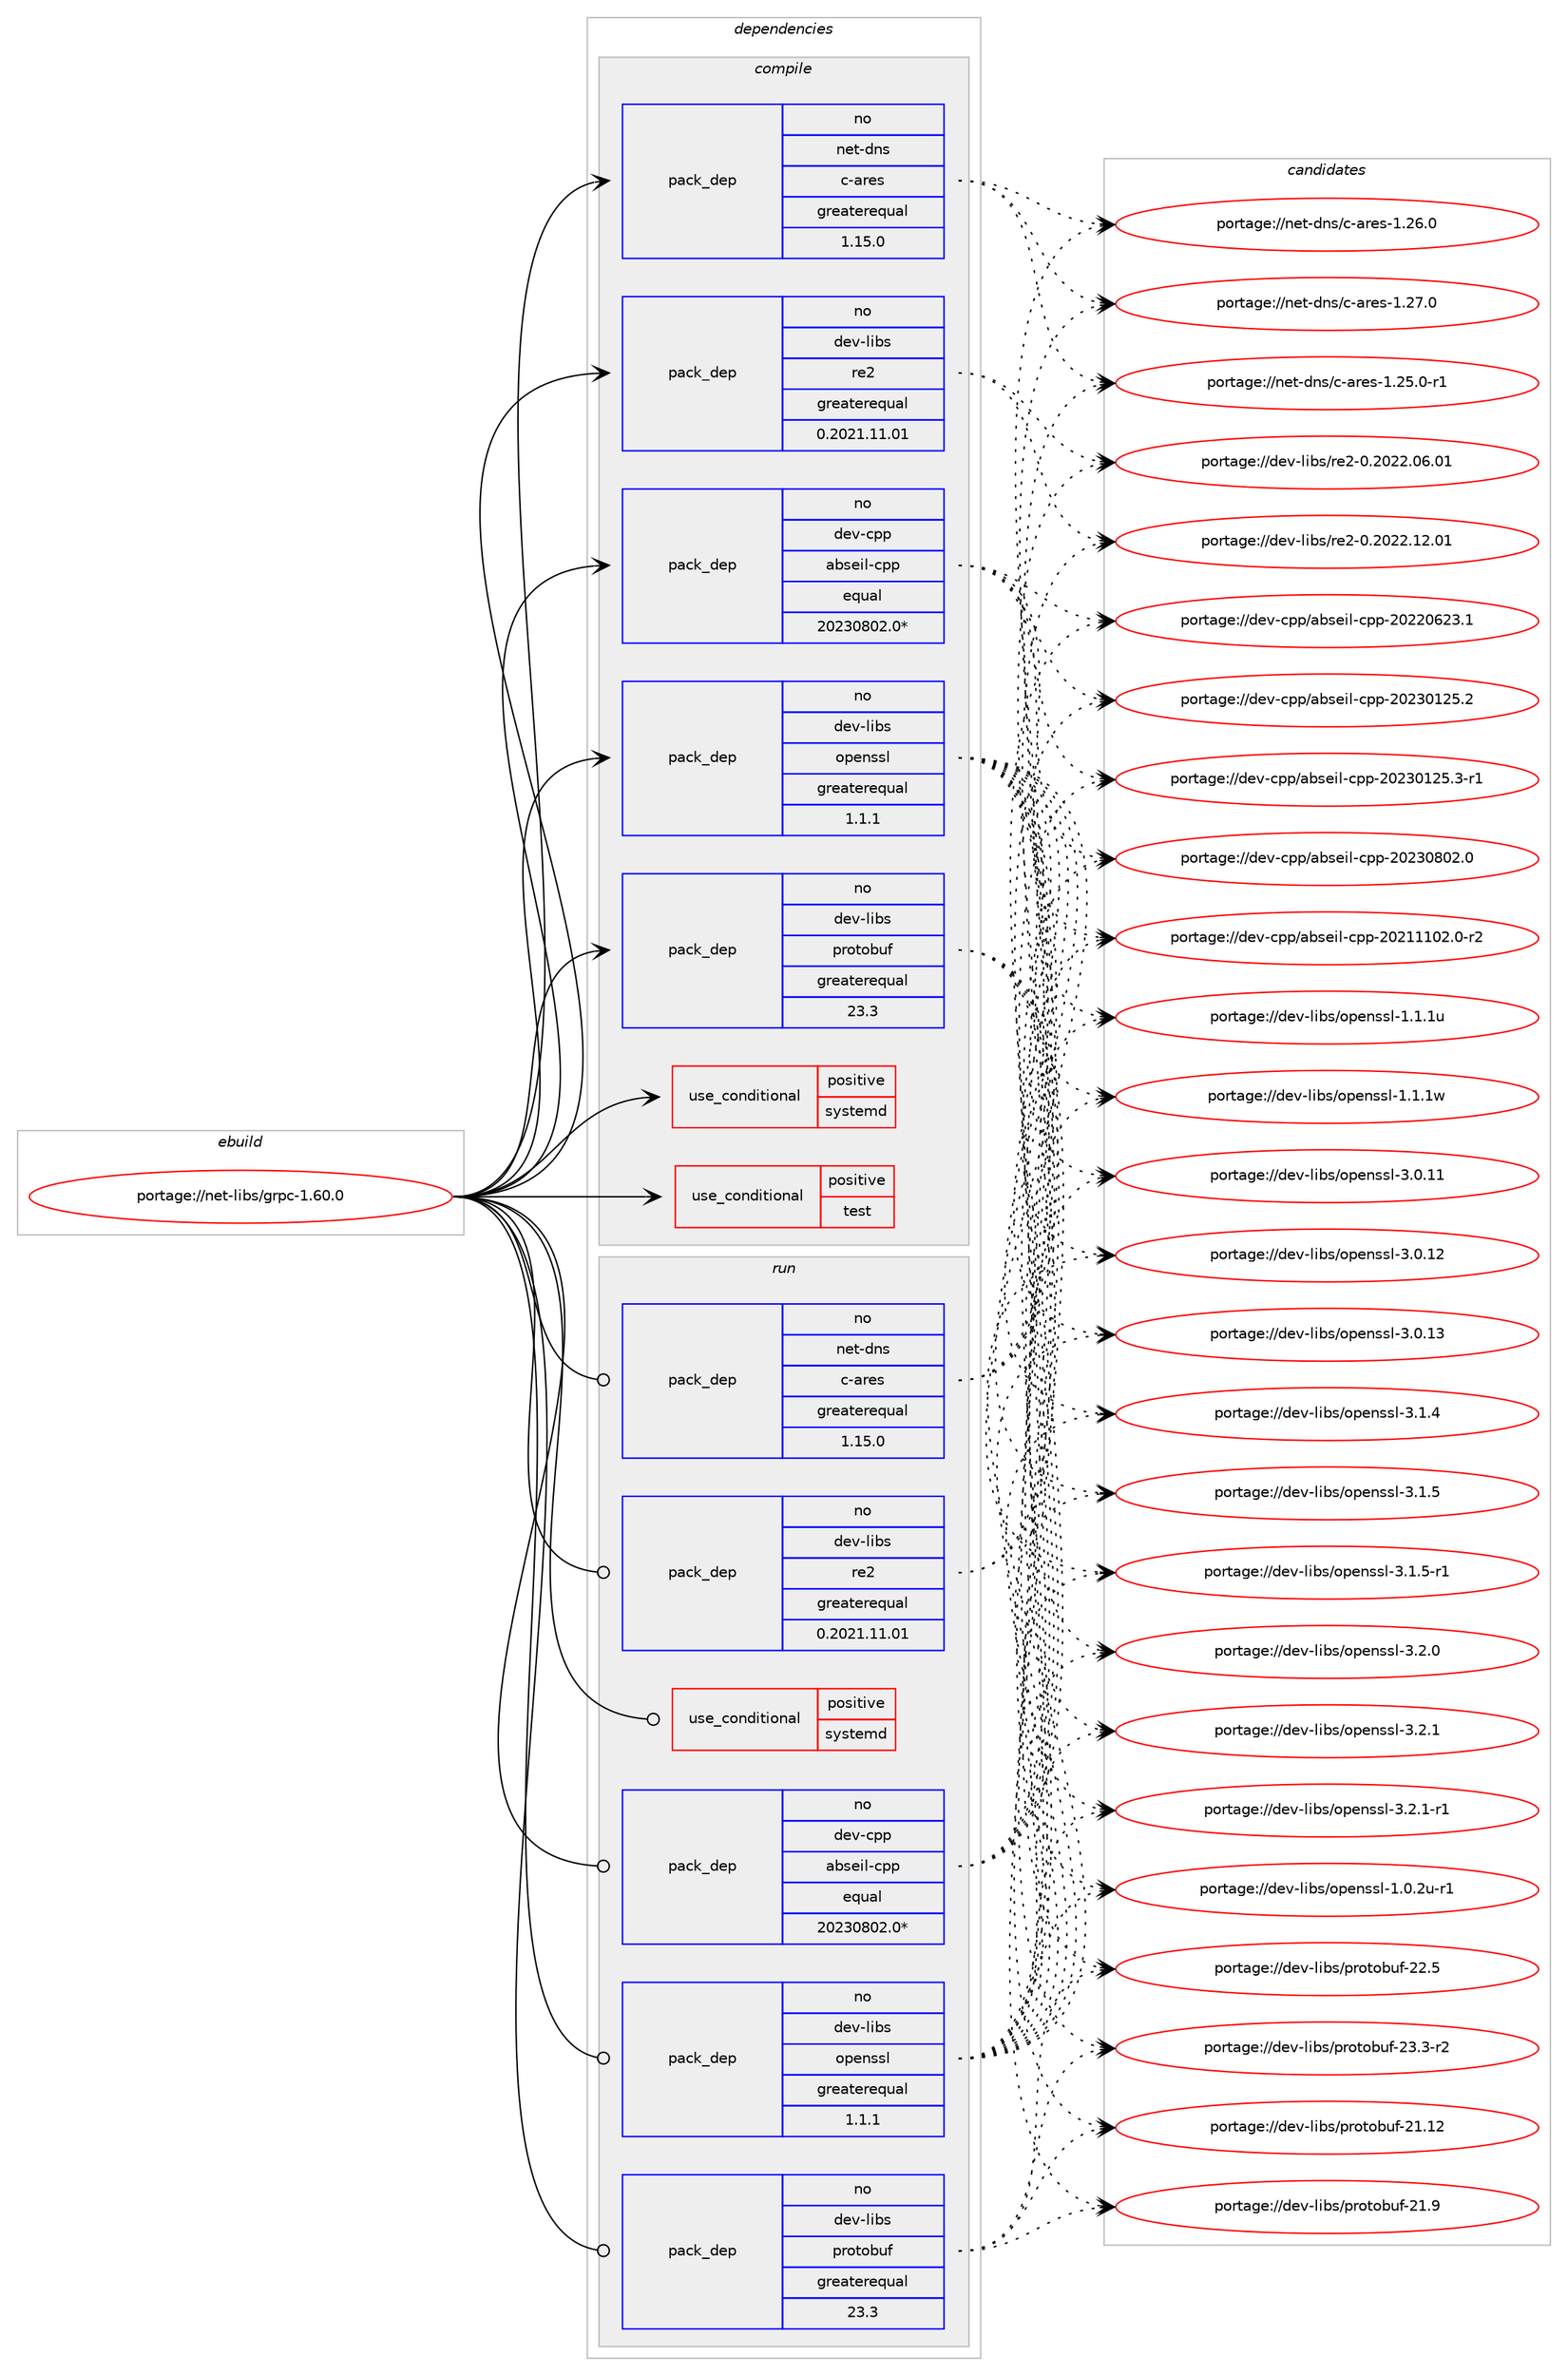 digraph prolog {

# *************
# Graph options
# *************

newrank=true;
concentrate=true;
compound=true;
graph [rankdir=LR,fontname=Helvetica,fontsize=10,ranksep=1.5];#, ranksep=2.5, nodesep=0.2];
edge  [arrowhead=vee];
node  [fontname=Helvetica,fontsize=10];

# **********
# The ebuild
# **********

subgraph cluster_leftcol {
color=gray;
rank=same;
label=<<i>ebuild</i>>;
id [label="portage://net-libs/grpc-1.60.0", color=red, width=4, href="../net-libs/grpc-1.60.0.svg"];
}

# ****************
# The dependencies
# ****************

subgraph cluster_midcol {
color=gray;
label=<<i>dependencies</i>>;
subgraph cluster_compile {
fillcolor="#eeeeee";
style=filled;
label=<<i>compile</i>>;
subgraph cond2720 {
dependency4126 [label=<<TABLE BORDER="0" CELLBORDER="1" CELLSPACING="0" CELLPADDING="4"><TR><TD ROWSPAN="3" CELLPADDING="10">use_conditional</TD></TR><TR><TD>positive</TD></TR><TR><TD>systemd</TD></TR></TABLE>>, shape=none, color=red];
# *** BEGIN UNKNOWN DEPENDENCY TYPE (TODO) ***
# dependency4126 -> package_dependency(portage://net-libs/grpc-1.60.0,install,no,sys-apps,systemd,none,[,,],any_same_slot,[])
# *** END UNKNOWN DEPENDENCY TYPE (TODO) ***

}
id:e -> dependency4126:w [weight=20,style="solid",arrowhead="vee"];
subgraph cond2721 {
dependency4127 [label=<<TABLE BORDER="0" CELLBORDER="1" CELLSPACING="0" CELLPADDING="4"><TR><TD ROWSPAN="3" CELLPADDING="10">use_conditional</TD></TR><TR><TD>positive</TD></TR><TR><TD>test</TD></TR></TABLE>>, shape=none, color=red];
# *** BEGIN UNKNOWN DEPENDENCY TYPE (TODO) ***
# dependency4127 -> package_dependency(portage://net-libs/grpc-1.60.0,install,no,dev-cpp,benchmark,none,[,,],[],[])
# *** END UNKNOWN DEPENDENCY TYPE (TODO) ***

# *** BEGIN UNKNOWN DEPENDENCY TYPE (TODO) ***
# dependency4127 -> package_dependency(portage://net-libs/grpc-1.60.0,install,no,dev-cpp,gflags,none,[,,],[],[])
# *** END UNKNOWN DEPENDENCY TYPE (TODO) ***

}
id:e -> dependency4127:w [weight=20,style="solid",arrowhead="vee"];
subgraph pack1359 {
dependency4128 [label=<<TABLE BORDER="0" CELLBORDER="1" CELLSPACING="0" CELLPADDING="4" WIDTH="220"><TR><TD ROWSPAN="6" CELLPADDING="30">pack_dep</TD></TR><TR><TD WIDTH="110">no</TD></TR><TR><TD>dev-cpp</TD></TR><TR><TD>abseil-cpp</TD></TR><TR><TD>equal</TD></TR><TR><TD>20230802.0*</TD></TR></TABLE>>, shape=none, color=blue];
}
id:e -> dependency4128:w [weight=20,style="solid",arrowhead="vee"];
subgraph pack1360 {
dependency4129 [label=<<TABLE BORDER="0" CELLBORDER="1" CELLSPACING="0" CELLPADDING="4" WIDTH="220"><TR><TD ROWSPAN="6" CELLPADDING="30">pack_dep</TD></TR><TR><TD WIDTH="110">no</TD></TR><TR><TD>dev-libs</TD></TR><TR><TD>openssl</TD></TR><TR><TD>greaterequal</TD></TR><TR><TD>1.1.1</TD></TR></TABLE>>, shape=none, color=blue];
}
id:e -> dependency4129:w [weight=20,style="solid",arrowhead="vee"];
subgraph pack1361 {
dependency4130 [label=<<TABLE BORDER="0" CELLBORDER="1" CELLSPACING="0" CELLPADDING="4" WIDTH="220"><TR><TD ROWSPAN="6" CELLPADDING="30">pack_dep</TD></TR><TR><TD WIDTH="110">no</TD></TR><TR><TD>dev-libs</TD></TR><TR><TD>protobuf</TD></TR><TR><TD>greaterequal</TD></TR><TR><TD>23.3</TD></TR></TABLE>>, shape=none, color=blue];
}
id:e -> dependency4130:w [weight=20,style="solid",arrowhead="vee"];
subgraph pack1362 {
dependency4131 [label=<<TABLE BORDER="0" CELLBORDER="1" CELLSPACING="0" CELLPADDING="4" WIDTH="220"><TR><TD ROWSPAN="6" CELLPADDING="30">pack_dep</TD></TR><TR><TD WIDTH="110">no</TD></TR><TR><TD>dev-libs</TD></TR><TR><TD>re2</TD></TR><TR><TD>greaterequal</TD></TR><TR><TD>0.2021.11.01</TD></TR></TABLE>>, shape=none, color=blue];
}
id:e -> dependency4131:w [weight=20,style="solid",arrowhead="vee"];
# *** BEGIN UNKNOWN DEPENDENCY TYPE (TODO) ***
# id -> package_dependency(portage://net-libs/grpc-1.60.0,install,no,dev-libs,xxhash,none,[,,],[],[])
# *** END UNKNOWN DEPENDENCY TYPE (TODO) ***

subgraph pack1363 {
dependency4132 [label=<<TABLE BORDER="0" CELLBORDER="1" CELLSPACING="0" CELLPADDING="4" WIDTH="220"><TR><TD ROWSPAN="6" CELLPADDING="30">pack_dep</TD></TR><TR><TD WIDTH="110">no</TD></TR><TR><TD>net-dns</TD></TR><TR><TD>c-ares</TD></TR><TR><TD>greaterequal</TD></TR><TR><TD>1.15.0</TD></TR></TABLE>>, shape=none, color=blue];
}
id:e -> dependency4132:w [weight=20,style="solid",arrowhead="vee"];
# *** BEGIN UNKNOWN DEPENDENCY TYPE (TODO) ***
# id -> package_dependency(portage://net-libs/grpc-1.60.0,install,no,sys-libs,zlib,none,[,,],any_same_slot,[])
# *** END UNKNOWN DEPENDENCY TYPE (TODO) ***

}
subgraph cluster_compileandrun {
fillcolor="#eeeeee";
style=filled;
label=<<i>compile and run</i>>;
}
subgraph cluster_run {
fillcolor="#eeeeee";
style=filled;
label=<<i>run</i>>;
subgraph cond2722 {
dependency4133 [label=<<TABLE BORDER="0" CELLBORDER="1" CELLSPACING="0" CELLPADDING="4"><TR><TD ROWSPAN="3" CELLPADDING="10">use_conditional</TD></TR><TR><TD>positive</TD></TR><TR><TD>systemd</TD></TR></TABLE>>, shape=none, color=red];
# *** BEGIN UNKNOWN DEPENDENCY TYPE (TODO) ***
# dependency4133 -> package_dependency(portage://net-libs/grpc-1.60.0,run,no,sys-apps,systemd,none,[,,],any_same_slot,[])
# *** END UNKNOWN DEPENDENCY TYPE (TODO) ***

}
id:e -> dependency4133:w [weight=20,style="solid",arrowhead="odot"];
subgraph pack1364 {
dependency4134 [label=<<TABLE BORDER="0" CELLBORDER="1" CELLSPACING="0" CELLPADDING="4" WIDTH="220"><TR><TD ROWSPAN="6" CELLPADDING="30">pack_dep</TD></TR><TR><TD WIDTH="110">no</TD></TR><TR><TD>dev-cpp</TD></TR><TR><TD>abseil-cpp</TD></TR><TR><TD>equal</TD></TR><TR><TD>20230802.0*</TD></TR></TABLE>>, shape=none, color=blue];
}
id:e -> dependency4134:w [weight=20,style="solid",arrowhead="odot"];
subgraph pack1365 {
dependency4135 [label=<<TABLE BORDER="0" CELLBORDER="1" CELLSPACING="0" CELLPADDING="4" WIDTH="220"><TR><TD ROWSPAN="6" CELLPADDING="30">pack_dep</TD></TR><TR><TD WIDTH="110">no</TD></TR><TR><TD>dev-libs</TD></TR><TR><TD>openssl</TD></TR><TR><TD>greaterequal</TD></TR><TR><TD>1.1.1</TD></TR></TABLE>>, shape=none, color=blue];
}
id:e -> dependency4135:w [weight=20,style="solid",arrowhead="odot"];
subgraph pack1366 {
dependency4136 [label=<<TABLE BORDER="0" CELLBORDER="1" CELLSPACING="0" CELLPADDING="4" WIDTH="220"><TR><TD ROWSPAN="6" CELLPADDING="30">pack_dep</TD></TR><TR><TD WIDTH="110">no</TD></TR><TR><TD>dev-libs</TD></TR><TR><TD>protobuf</TD></TR><TR><TD>greaterequal</TD></TR><TR><TD>23.3</TD></TR></TABLE>>, shape=none, color=blue];
}
id:e -> dependency4136:w [weight=20,style="solid",arrowhead="odot"];
subgraph pack1367 {
dependency4137 [label=<<TABLE BORDER="0" CELLBORDER="1" CELLSPACING="0" CELLPADDING="4" WIDTH="220"><TR><TD ROWSPAN="6" CELLPADDING="30">pack_dep</TD></TR><TR><TD WIDTH="110">no</TD></TR><TR><TD>dev-libs</TD></TR><TR><TD>re2</TD></TR><TR><TD>greaterequal</TD></TR><TR><TD>0.2021.11.01</TD></TR></TABLE>>, shape=none, color=blue];
}
id:e -> dependency4137:w [weight=20,style="solid",arrowhead="odot"];
# *** BEGIN UNKNOWN DEPENDENCY TYPE (TODO) ***
# id -> package_dependency(portage://net-libs/grpc-1.60.0,run,no,dev-libs,xxhash,none,[,,],[],[])
# *** END UNKNOWN DEPENDENCY TYPE (TODO) ***

subgraph pack1368 {
dependency4138 [label=<<TABLE BORDER="0" CELLBORDER="1" CELLSPACING="0" CELLPADDING="4" WIDTH="220"><TR><TD ROWSPAN="6" CELLPADDING="30">pack_dep</TD></TR><TR><TD WIDTH="110">no</TD></TR><TR><TD>net-dns</TD></TR><TR><TD>c-ares</TD></TR><TR><TD>greaterequal</TD></TR><TR><TD>1.15.0</TD></TR></TABLE>>, shape=none, color=blue];
}
id:e -> dependency4138:w [weight=20,style="solid",arrowhead="odot"];
# *** BEGIN UNKNOWN DEPENDENCY TYPE (TODO) ***
# id -> package_dependency(portage://net-libs/grpc-1.60.0,run,no,sys-libs,zlib,none,[,,],any_same_slot,[])
# *** END UNKNOWN DEPENDENCY TYPE (TODO) ***

}
}

# **************
# The candidates
# **************

subgraph cluster_choices {
rank=same;
color=gray;
label=<<i>candidates</i>>;

subgraph choice1359 {
color=black;
nodesep=1;
choice1001011184599112112479798115101105108459911211245504850494949485046484511450 [label="portage://dev-cpp/abseil-cpp-20211102.0-r2", color=red, width=4,href="../dev-cpp/abseil-cpp-20211102.0-r2.svg"];
choice100101118459911211247979811510110510845991121124550485050485450514649 [label="portage://dev-cpp/abseil-cpp-20220623.1", color=red, width=4,href="../dev-cpp/abseil-cpp-20220623.1.svg"];
choice100101118459911211247979811510110510845991121124550485051484950534650 [label="portage://dev-cpp/abseil-cpp-20230125.2", color=red, width=4,href="../dev-cpp/abseil-cpp-20230125.2.svg"];
choice1001011184599112112479798115101105108459911211245504850514849505346514511449 [label="portage://dev-cpp/abseil-cpp-20230125.3-r1", color=red, width=4,href="../dev-cpp/abseil-cpp-20230125.3-r1.svg"];
choice100101118459911211247979811510110510845991121124550485051485648504648 [label="portage://dev-cpp/abseil-cpp-20230802.0", color=red, width=4,href="../dev-cpp/abseil-cpp-20230802.0.svg"];
dependency4128:e -> choice1001011184599112112479798115101105108459911211245504850494949485046484511450:w [style=dotted,weight="100"];
dependency4128:e -> choice100101118459911211247979811510110510845991121124550485050485450514649:w [style=dotted,weight="100"];
dependency4128:e -> choice100101118459911211247979811510110510845991121124550485051484950534650:w [style=dotted,weight="100"];
dependency4128:e -> choice1001011184599112112479798115101105108459911211245504850514849505346514511449:w [style=dotted,weight="100"];
dependency4128:e -> choice100101118459911211247979811510110510845991121124550485051485648504648:w [style=dotted,weight="100"];
}
subgraph choice1360 {
color=black;
nodesep=1;
choice1001011184510810598115471111121011101151151084549464846501174511449 [label="portage://dev-libs/openssl-1.0.2u-r1", color=red, width=4,href="../dev-libs/openssl-1.0.2u-r1.svg"];
choice100101118451081059811547111112101110115115108454946494649117 [label="portage://dev-libs/openssl-1.1.1u", color=red, width=4,href="../dev-libs/openssl-1.1.1u.svg"];
choice100101118451081059811547111112101110115115108454946494649119 [label="portage://dev-libs/openssl-1.1.1w", color=red, width=4,href="../dev-libs/openssl-1.1.1w.svg"];
choice10010111845108105981154711111210111011511510845514648464949 [label="portage://dev-libs/openssl-3.0.11", color=red, width=4,href="../dev-libs/openssl-3.0.11.svg"];
choice10010111845108105981154711111210111011511510845514648464950 [label="portage://dev-libs/openssl-3.0.12", color=red, width=4,href="../dev-libs/openssl-3.0.12.svg"];
choice10010111845108105981154711111210111011511510845514648464951 [label="portage://dev-libs/openssl-3.0.13", color=red, width=4,href="../dev-libs/openssl-3.0.13.svg"];
choice100101118451081059811547111112101110115115108455146494652 [label="portage://dev-libs/openssl-3.1.4", color=red, width=4,href="../dev-libs/openssl-3.1.4.svg"];
choice100101118451081059811547111112101110115115108455146494653 [label="portage://dev-libs/openssl-3.1.5", color=red, width=4,href="../dev-libs/openssl-3.1.5.svg"];
choice1001011184510810598115471111121011101151151084551464946534511449 [label="portage://dev-libs/openssl-3.1.5-r1", color=red, width=4,href="../dev-libs/openssl-3.1.5-r1.svg"];
choice100101118451081059811547111112101110115115108455146504648 [label="portage://dev-libs/openssl-3.2.0", color=red, width=4,href="../dev-libs/openssl-3.2.0.svg"];
choice100101118451081059811547111112101110115115108455146504649 [label="portage://dev-libs/openssl-3.2.1", color=red, width=4,href="../dev-libs/openssl-3.2.1.svg"];
choice1001011184510810598115471111121011101151151084551465046494511449 [label="portage://dev-libs/openssl-3.2.1-r1", color=red, width=4,href="../dev-libs/openssl-3.2.1-r1.svg"];
dependency4129:e -> choice1001011184510810598115471111121011101151151084549464846501174511449:w [style=dotted,weight="100"];
dependency4129:e -> choice100101118451081059811547111112101110115115108454946494649117:w [style=dotted,weight="100"];
dependency4129:e -> choice100101118451081059811547111112101110115115108454946494649119:w [style=dotted,weight="100"];
dependency4129:e -> choice10010111845108105981154711111210111011511510845514648464949:w [style=dotted,weight="100"];
dependency4129:e -> choice10010111845108105981154711111210111011511510845514648464950:w [style=dotted,weight="100"];
dependency4129:e -> choice10010111845108105981154711111210111011511510845514648464951:w [style=dotted,weight="100"];
dependency4129:e -> choice100101118451081059811547111112101110115115108455146494652:w [style=dotted,weight="100"];
dependency4129:e -> choice100101118451081059811547111112101110115115108455146494653:w [style=dotted,weight="100"];
dependency4129:e -> choice1001011184510810598115471111121011101151151084551464946534511449:w [style=dotted,weight="100"];
dependency4129:e -> choice100101118451081059811547111112101110115115108455146504648:w [style=dotted,weight="100"];
dependency4129:e -> choice100101118451081059811547111112101110115115108455146504649:w [style=dotted,weight="100"];
dependency4129:e -> choice1001011184510810598115471111121011101151151084551465046494511449:w [style=dotted,weight="100"];
}
subgraph choice1361 {
color=black;
nodesep=1;
choice10010111845108105981154711211411111611198117102455049464950 [label="portage://dev-libs/protobuf-21.12", color=red, width=4,href="../dev-libs/protobuf-21.12.svg"];
choice100101118451081059811547112114111116111981171024550494657 [label="portage://dev-libs/protobuf-21.9", color=red, width=4,href="../dev-libs/protobuf-21.9.svg"];
choice100101118451081059811547112114111116111981171024550504653 [label="portage://dev-libs/protobuf-22.5", color=red, width=4,href="../dev-libs/protobuf-22.5.svg"];
choice1001011184510810598115471121141111161119811710245505146514511450 [label="portage://dev-libs/protobuf-23.3-r2", color=red, width=4,href="../dev-libs/protobuf-23.3-r2.svg"];
dependency4130:e -> choice10010111845108105981154711211411111611198117102455049464950:w [style=dotted,weight="100"];
dependency4130:e -> choice100101118451081059811547112114111116111981171024550494657:w [style=dotted,weight="100"];
dependency4130:e -> choice100101118451081059811547112114111116111981171024550504653:w [style=dotted,weight="100"];
dependency4130:e -> choice1001011184510810598115471121141111161119811710245505146514511450:w [style=dotted,weight="100"];
}
subgraph choice1362 {
color=black;
nodesep=1;
choice1001011184510810598115471141015045484650485050464854464849 [label="portage://dev-libs/re2-0.2022.06.01", color=red, width=4,href="../dev-libs/re2-0.2022.06.01.svg"];
choice1001011184510810598115471141015045484650485050464950464849 [label="portage://dev-libs/re2-0.2022.12.01", color=red, width=4,href="../dev-libs/re2-0.2022.12.01.svg"];
dependency4131:e -> choice1001011184510810598115471141015045484650485050464854464849:w [style=dotted,weight="100"];
dependency4131:e -> choice1001011184510810598115471141015045484650485050464950464849:w [style=dotted,weight="100"];
}
subgraph choice1363 {
color=black;
nodesep=1;
choice1101011164510011011547994597114101115454946505346484511449 [label="portage://net-dns/c-ares-1.25.0-r1", color=red, width=4,href="../net-dns/c-ares-1.25.0-r1.svg"];
choice110101116451001101154799459711410111545494650544648 [label="portage://net-dns/c-ares-1.26.0", color=red, width=4,href="../net-dns/c-ares-1.26.0.svg"];
choice110101116451001101154799459711410111545494650554648 [label="portage://net-dns/c-ares-1.27.0", color=red, width=4,href="../net-dns/c-ares-1.27.0.svg"];
dependency4132:e -> choice1101011164510011011547994597114101115454946505346484511449:w [style=dotted,weight="100"];
dependency4132:e -> choice110101116451001101154799459711410111545494650544648:w [style=dotted,weight="100"];
dependency4132:e -> choice110101116451001101154799459711410111545494650554648:w [style=dotted,weight="100"];
}
subgraph choice1364 {
color=black;
nodesep=1;
choice1001011184599112112479798115101105108459911211245504850494949485046484511450 [label="portage://dev-cpp/abseil-cpp-20211102.0-r2", color=red, width=4,href="../dev-cpp/abseil-cpp-20211102.0-r2.svg"];
choice100101118459911211247979811510110510845991121124550485050485450514649 [label="portage://dev-cpp/abseil-cpp-20220623.1", color=red, width=4,href="../dev-cpp/abseil-cpp-20220623.1.svg"];
choice100101118459911211247979811510110510845991121124550485051484950534650 [label="portage://dev-cpp/abseil-cpp-20230125.2", color=red, width=4,href="../dev-cpp/abseil-cpp-20230125.2.svg"];
choice1001011184599112112479798115101105108459911211245504850514849505346514511449 [label="portage://dev-cpp/abseil-cpp-20230125.3-r1", color=red, width=4,href="../dev-cpp/abseil-cpp-20230125.3-r1.svg"];
choice100101118459911211247979811510110510845991121124550485051485648504648 [label="portage://dev-cpp/abseil-cpp-20230802.0", color=red, width=4,href="../dev-cpp/abseil-cpp-20230802.0.svg"];
dependency4134:e -> choice1001011184599112112479798115101105108459911211245504850494949485046484511450:w [style=dotted,weight="100"];
dependency4134:e -> choice100101118459911211247979811510110510845991121124550485050485450514649:w [style=dotted,weight="100"];
dependency4134:e -> choice100101118459911211247979811510110510845991121124550485051484950534650:w [style=dotted,weight="100"];
dependency4134:e -> choice1001011184599112112479798115101105108459911211245504850514849505346514511449:w [style=dotted,weight="100"];
dependency4134:e -> choice100101118459911211247979811510110510845991121124550485051485648504648:w [style=dotted,weight="100"];
}
subgraph choice1365 {
color=black;
nodesep=1;
choice1001011184510810598115471111121011101151151084549464846501174511449 [label="portage://dev-libs/openssl-1.0.2u-r1", color=red, width=4,href="../dev-libs/openssl-1.0.2u-r1.svg"];
choice100101118451081059811547111112101110115115108454946494649117 [label="portage://dev-libs/openssl-1.1.1u", color=red, width=4,href="../dev-libs/openssl-1.1.1u.svg"];
choice100101118451081059811547111112101110115115108454946494649119 [label="portage://dev-libs/openssl-1.1.1w", color=red, width=4,href="../dev-libs/openssl-1.1.1w.svg"];
choice10010111845108105981154711111210111011511510845514648464949 [label="portage://dev-libs/openssl-3.0.11", color=red, width=4,href="../dev-libs/openssl-3.0.11.svg"];
choice10010111845108105981154711111210111011511510845514648464950 [label="portage://dev-libs/openssl-3.0.12", color=red, width=4,href="../dev-libs/openssl-3.0.12.svg"];
choice10010111845108105981154711111210111011511510845514648464951 [label="portage://dev-libs/openssl-3.0.13", color=red, width=4,href="../dev-libs/openssl-3.0.13.svg"];
choice100101118451081059811547111112101110115115108455146494652 [label="portage://dev-libs/openssl-3.1.4", color=red, width=4,href="../dev-libs/openssl-3.1.4.svg"];
choice100101118451081059811547111112101110115115108455146494653 [label="portage://dev-libs/openssl-3.1.5", color=red, width=4,href="../dev-libs/openssl-3.1.5.svg"];
choice1001011184510810598115471111121011101151151084551464946534511449 [label="portage://dev-libs/openssl-3.1.5-r1", color=red, width=4,href="../dev-libs/openssl-3.1.5-r1.svg"];
choice100101118451081059811547111112101110115115108455146504648 [label="portage://dev-libs/openssl-3.2.0", color=red, width=4,href="../dev-libs/openssl-3.2.0.svg"];
choice100101118451081059811547111112101110115115108455146504649 [label="portage://dev-libs/openssl-3.2.1", color=red, width=4,href="../dev-libs/openssl-3.2.1.svg"];
choice1001011184510810598115471111121011101151151084551465046494511449 [label="portage://dev-libs/openssl-3.2.1-r1", color=red, width=4,href="../dev-libs/openssl-3.2.1-r1.svg"];
dependency4135:e -> choice1001011184510810598115471111121011101151151084549464846501174511449:w [style=dotted,weight="100"];
dependency4135:e -> choice100101118451081059811547111112101110115115108454946494649117:w [style=dotted,weight="100"];
dependency4135:e -> choice100101118451081059811547111112101110115115108454946494649119:w [style=dotted,weight="100"];
dependency4135:e -> choice10010111845108105981154711111210111011511510845514648464949:w [style=dotted,weight="100"];
dependency4135:e -> choice10010111845108105981154711111210111011511510845514648464950:w [style=dotted,weight="100"];
dependency4135:e -> choice10010111845108105981154711111210111011511510845514648464951:w [style=dotted,weight="100"];
dependency4135:e -> choice100101118451081059811547111112101110115115108455146494652:w [style=dotted,weight="100"];
dependency4135:e -> choice100101118451081059811547111112101110115115108455146494653:w [style=dotted,weight="100"];
dependency4135:e -> choice1001011184510810598115471111121011101151151084551464946534511449:w [style=dotted,weight="100"];
dependency4135:e -> choice100101118451081059811547111112101110115115108455146504648:w [style=dotted,weight="100"];
dependency4135:e -> choice100101118451081059811547111112101110115115108455146504649:w [style=dotted,weight="100"];
dependency4135:e -> choice1001011184510810598115471111121011101151151084551465046494511449:w [style=dotted,weight="100"];
}
subgraph choice1366 {
color=black;
nodesep=1;
choice10010111845108105981154711211411111611198117102455049464950 [label="portage://dev-libs/protobuf-21.12", color=red, width=4,href="../dev-libs/protobuf-21.12.svg"];
choice100101118451081059811547112114111116111981171024550494657 [label="portage://dev-libs/protobuf-21.9", color=red, width=4,href="../dev-libs/protobuf-21.9.svg"];
choice100101118451081059811547112114111116111981171024550504653 [label="portage://dev-libs/protobuf-22.5", color=red, width=4,href="../dev-libs/protobuf-22.5.svg"];
choice1001011184510810598115471121141111161119811710245505146514511450 [label="portage://dev-libs/protobuf-23.3-r2", color=red, width=4,href="../dev-libs/protobuf-23.3-r2.svg"];
dependency4136:e -> choice10010111845108105981154711211411111611198117102455049464950:w [style=dotted,weight="100"];
dependency4136:e -> choice100101118451081059811547112114111116111981171024550494657:w [style=dotted,weight="100"];
dependency4136:e -> choice100101118451081059811547112114111116111981171024550504653:w [style=dotted,weight="100"];
dependency4136:e -> choice1001011184510810598115471121141111161119811710245505146514511450:w [style=dotted,weight="100"];
}
subgraph choice1367 {
color=black;
nodesep=1;
choice1001011184510810598115471141015045484650485050464854464849 [label="portage://dev-libs/re2-0.2022.06.01", color=red, width=4,href="../dev-libs/re2-0.2022.06.01.svg"];
choice1001011184510810598115471141015045484650485050464950464849 [label="portage://dev-libs/re2-0.2022.12.01", color=red, width=4,href="../dev-libs/re2-0.2022.12.01.svg"];
dependency4137:e -> choice1001011184510810598115471141015045484650485050464854464849:w [style=dotted,weight="100"];
dependency4137:e -> choice1001011184510810598115471141015045484650485050464950464849:w [style=dotted,weight="100"];
}
subgraph choice1368 {
color=black;
nodesep=1;
choice1101011164510011011547994597114101115454946505346484511449 [label="portage://net-dns/c-ares-1.25.0-r1", color=red, width=4,href="../net-dns/c-ares-1.25.0-r1.svg"];
choice110101116451001101154799459711410111545494650544648 [label="portage://net-dns/c-ares-1.26.0", color=red, width=4,href="../net-dns/c-ares-1.26.0.svg"];
choice110101116451001101154799459711410111545494650554648 [label="portage://net-dns/c-ares-1.27.0", color=red, width=4,href="../net-dns/c-ares-1.27.0.svg"];
dependency4138:e -> choice1101011164510011011547994597114101115454946505346484511449:w [style=dotted,weight="100"];
dependency4138:e -> choice110101116451001101154799459711410111545494650544648:w [style=dotted,weight="100"];
dependency4138:e -> choice110101116451001101154799459711410111545494650554648:w [style=dotted,weight="100"];
}
}

}
